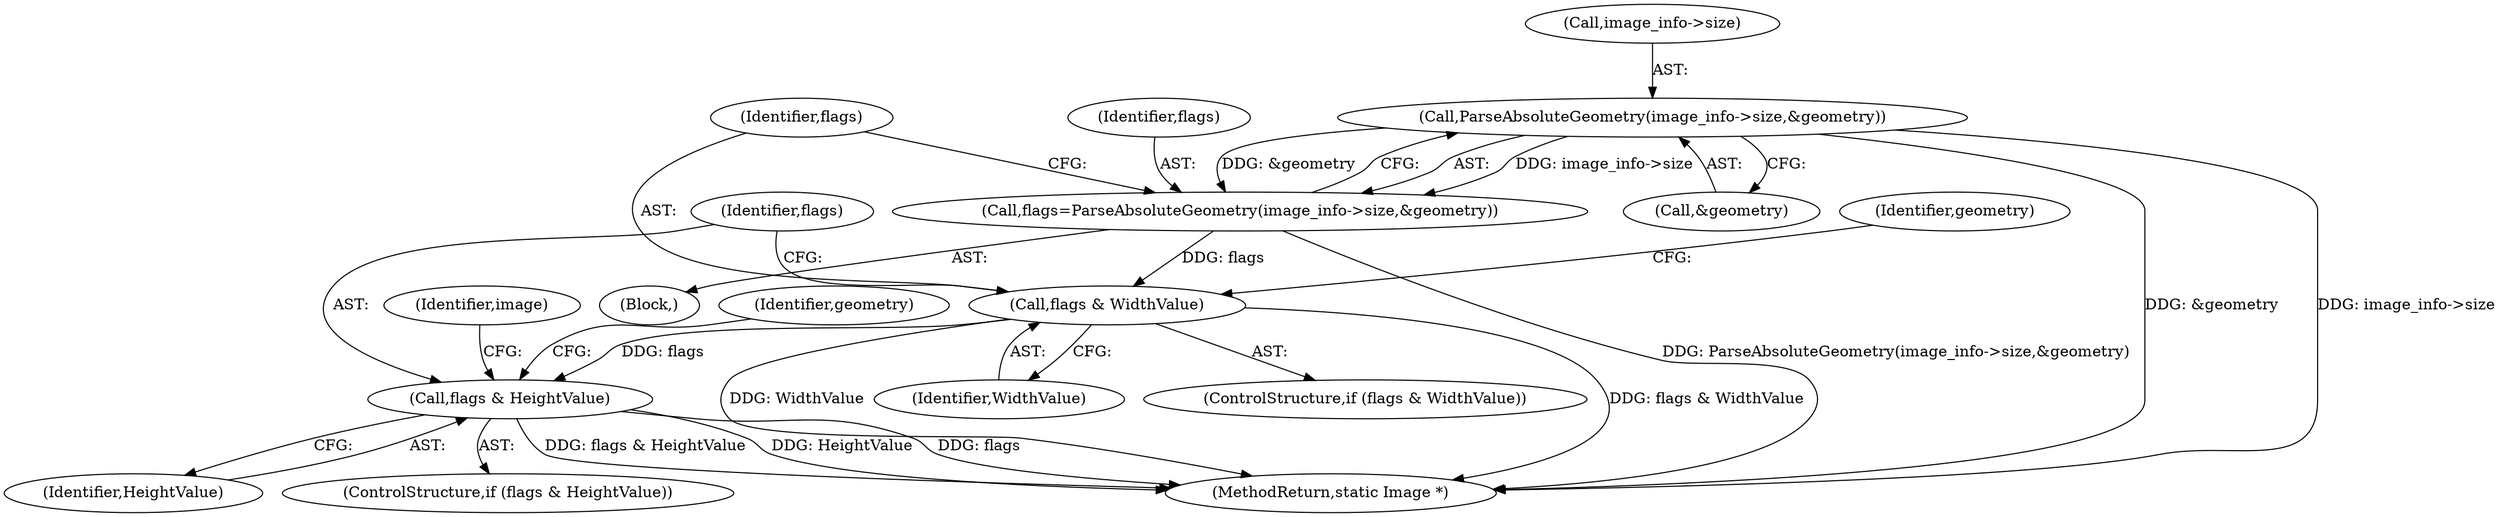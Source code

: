 digraph "0_ImageMagick_f6e9d0d9955e85bdd7540b251cd50d598dacc5e6_10@pointer" {
"1000411" [label="(Call,ParseAbsoluteGeometry(image_info->size,&geometry))"];
"1000409" [label="(Call,flags=ParseAbsoluteGeometry(image_info->size,&geometry))"];
"1000418" [label="(Call,flags & WidthValue)"];
"1000443" [label="(Call,flags & HeightValue)"];
"1000415" [label="(Call,&geometry)"];
"1000419" [label="(Identifier,flags)"];
"1000420" [label="(Identifier,WidthValue)"];
"1000442" [label="(ControlStructure,if (flags & HeightValue))"];
"1001646" [label="(MethodReturn,static Image *)"];
"1000410" [label="(Identifier,flags)"];
"1000444" [label="(Identifier,flags)"];
"1000418" [label="(Call,flags & WidthValue)"];
"1000445" [label="(Identifier,HeightValue)"];
"1000406" [label="(Block,)"];
"1000470" [label="(Identifier,image)"];
"1000411" [label="(Call,ParseAbsoluteGeometry(image_info->size,&geometry))"];
"1000417" [label="(ControlStructure,if (flags & WidthValue))"];
"1000450" [label="(Identifier,geometry)"];
"1000425" [label="(Identifier,geometry)"];
"1000443" [label="(Call,flags & HeightValue)"];
"1000409" [label="(Call,flags=ParseAbsoluteGeometry(image_info->size,&geometry))"];
"1000412" [label="(Call,image_info->size)"];
"1000411" -> "1000409"  [label="AST: "];
"1000411" -> "1000415"  [label="CFG: "];
"1000412" -> "1000411"  [label="AST: "];
"1000415" -> "1000411"  [label="AST: "];
"1000409" -> "1000411"  [label="CFG: "];
"1000411" -> "1001646"  [label="DDG: image_info->size"];
"1000411" -> "1001646"  [label="DDG: &geometry"];
"1000411" -> "1000409"  [label="DDG: image_info->size"];
"1000411" -> "1000409"  [label="DDG: &geometry"];
"1000409" -> "1000406"  [label="AST: "];
"1000410" -> "1000409"  [label="AST: "];
"1000419" -> "1000409"  [label="CFG: "];
"1000409" -> "1001646"  [label="DDG: ParseAbsoluteGeometry(image_info->size,&geometry)"];
"1000409" -> "1000418"  [label="DDG: flags"];
"1000418" -> "1000417"  [label="AST: "];
"1000418" -> "1000420"  [label="CFG: "];
"1000419" -> "1000418"  [label="AST: "];
"1000420" -> "1000418"  [label="AST: "];
"1000425" -> "1000418"  [label="CFG: "];
"1000444" -> "1000418"  [label="CFG: "];
"1000418" -> "1001646"  [label="DDG: WidthValue"];
"1000418" -> "1001646"  [label="DDG: flags & WidthValue"];
"1000418" -> "1000443"  [label="DDG: flags"];
"1000443" -> "1000442"  [label="AST: "];
"1000443" -> "1000445"  [label="CFG: "];
"1000444" -> "1000443"  [label="AST: "];
"1000445" -> "1000443"  [label="AST: "];
"1000450" -> "1000443"  [label="CFG: "];
"1000470" -> "1000443"  [label="CFG: "];
"1000443" -> "1001646"  [label="DDG: flags & HeightValue"];
"1000443" -> "1001646"  [label="DDG: HeightValue"];
"1000443" -> "1001646"  [label="DDG: flags"];
}
